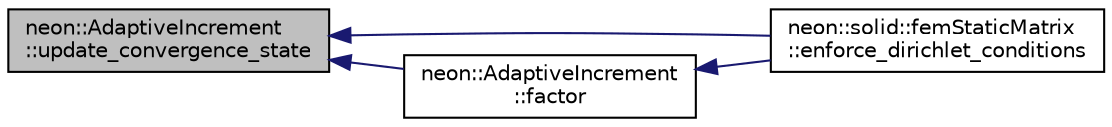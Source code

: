 digraph "neon::AdaptiveIncrement::update_convergence_state"
{
 // INTERACTIVE_SVG=YES
  edge [fontname="Helvetica",fontsize="10",labelfontname="Helvetica",labelfontsize="10"];
  node [fontname="Helvetica",fontsize="10",shape=record];
  rankdir="LR";
  Node10 [label="neon::AdaptiveIncrement\l::update_convergence_state",height=0.2,width=0.4,color="black", fillcolor="grey75", style="filled", fontcolor="black"];
  Node10 -> Node11 [dir="back",color="midnightblue",fontsize="10",style="solid",fontname="Helvetica"];
  Node11 [label="neon::solid::femStaticMatrix\l::enforce_dirichlet_conditions",height=0.2,width=0.4,color="black", fillcolor="white", style="filled",URL="$classneon_1_1solid_1_1femStaticMatrix.html#a7231eee3e12f6ce6290c328bb1f2ef1c"];
  Node10 -> Node12 [dir="back",color="midnightblue",fontsize="10",style="solid",fontname="Helvetica"];
  Node12 [label="neon::AdaptiveIncrement\l::factor",height=0.2,width=0.4,color="black", fillcolor="white", style="filled",URL="$classneon_1_1AdaptiveIncrement.html#aeb7a4bfeb6cc192402cdd1895c797492"];
  Node12 -> Node11 [dir="back",color="midnightblue",fontsize="10",style="solid",fontname="Helvetica"];
}
